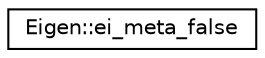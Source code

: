 digraph "Graphical Class Hierarchy"
{
  edge [fontname="Helvetica",fontsize="10",labelfontname="Helvetica",labelfontsize="10"];
  node [fontname="Helvetica",fontsize="10",shape=record];
  rankdir="LR";
  Node1 [label="Eigen::ei_meta_false",height=0.2,width=0.4,color="black", fillcolor="white", style="filled",URL="$struct_eigen_1_1ei__meta__false.html"];
}
